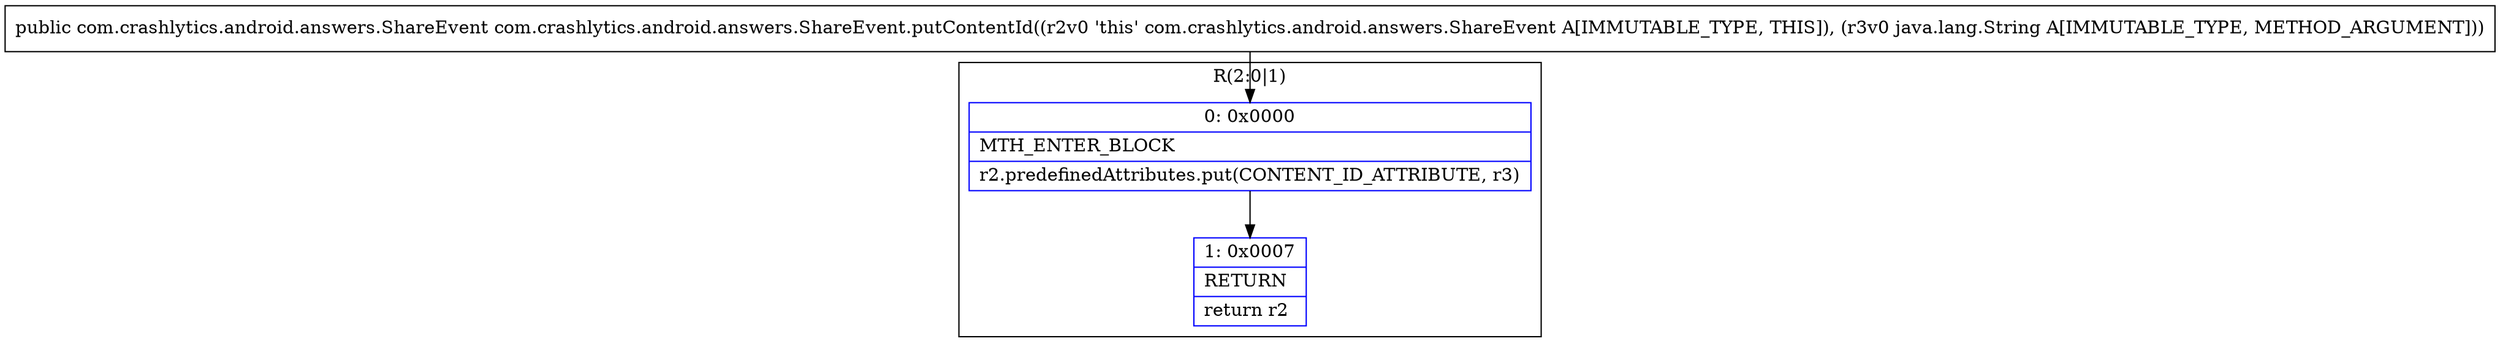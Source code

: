 digraph "CFG forcom.crashlytics.android.answers.ShareEvent.putContentId(Ljava\/lang\/String;)Lcom\/crashlytics\/android\/answers\/ShareEvent;" {
subgraph cluster_Region_52148526 {
label = "R(2:0|1)";
node [shape=record,color=blue];
Node_0 [shape=record,label="{0\:\ 0x0000|MTH_ENTER_BLOCK\l|r2.predefinedAttributes.put(CONTENT_ID_ATTRIBUTE, r3)\l}"];
Node_1 [shape=record,label="{1\:\ 0x0007|RETURN\l|return r2\l}"];
}
MethodNode[shape=record,label="{public com.crashlytics.android.answers.ShareEvent com.crashlytics.android.answers.ShareEvent.putContentId((r2v0 'this' com.crashlytics.android.answers.ShareEvent A[IMMUTABLE_TYPE, THIS]), (r3v0 java.lang.String A[IMMUTABLE_TYPE, METHOD_ARGUMENT])) }"];
MethodNode -> Node_0;
Node_0 -> Node_1;
}

